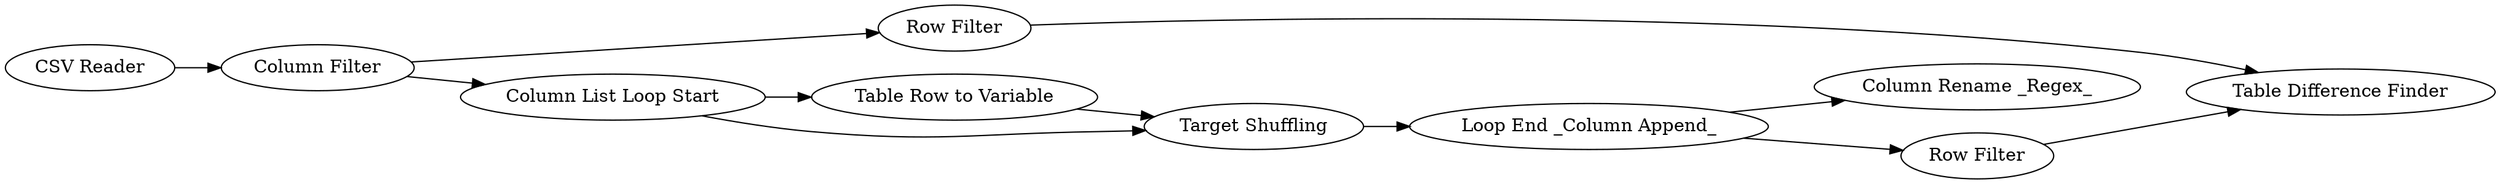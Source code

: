 digraph {
	"-5062636123189902188_4" [label="Table Row to Variable"]
	"-5062636123189902188_7" [label="Column Rename _Regex_"]
	"-5062636123189902188_8" [label="Row Filter"]
	"-5062636123189902188_10" [label="Table Difference Finder"]
	"-5062636123189902188_5" [label="Target Shuffling"]
	"-5062636123189902188_2" [label="Column Filter"]
	"-5062636123189902188_3" [label="Column List Loop Start"]
	"-5062636123189902188_1" [label="CSV Reader"]
	"-5062636123189902188_6" [label="Loop End _Column Append_"]
	"-5062636123189902188_9" [label="Row Filter"]
	"-5062636123189902188_2" -> "-5062636123189902188_3"
	"-5062636123189902188_4" -> "-5062636123189902188_5"
	"-5062636123189902188_1" -> "-5062636123189902188_2"
	"-5062636123189902188_6" -> "-5062636123189902188_9"
	"-5062636123189902188_2" -> "-5062636123189902188_8"
	"-5062636123189902188_5" -> "-5062636123189902188_6"
	"-5062636123189902188_9" -> "-5062636123189902188_10"
	"-5062636123189902188_3" -> "-5062636123189902188_5"
	"-5062636123189902188_8" -> "-5062636123189902188_10"
	"-5062636123189902188_6" -> "-5062636123189902188_7"
	"-5062636123189902188_3" -> "-5062636123189902188_4"
	rankdir=LR
}
